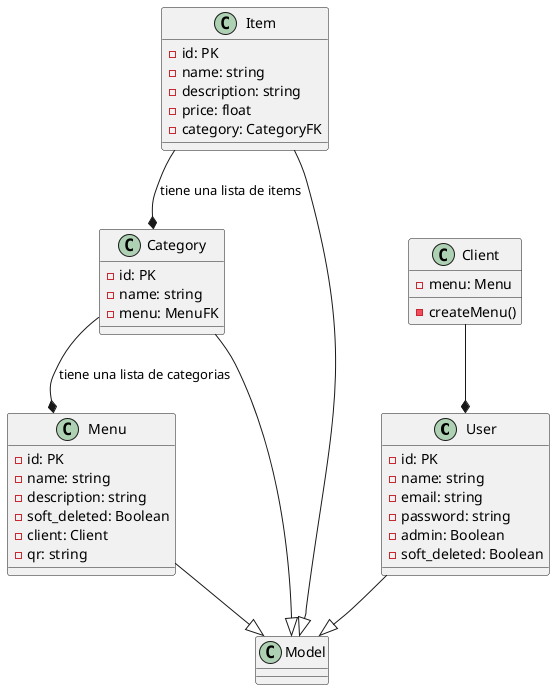 @startuml

class User {
    - id: PK
    - name: string
    - email: string
    - password: string
    - admin: Boolean
    - soft_deleted: Boolean
}

class Client {
    - menu: Menu
    - createMenu()
}

class Menu {
    - id: PK
    - name: string
    - description: string
    - soft_deleted: Boolean
    - client: Client
    - qr: string
}

class Category {
    - id: PK
    - name: string
    - menu: MenuFK
}

class Item {
    - id: PK
    - name: string
    - description: string
    - price: float
    - category: CategoryFK
}

Category --* Menu: tiene una lista de categorias
Item --* Category: tiene una lista de items
Client --* User

Menu --|> Model
User --|> Model
Category --|> Model
Item --|> Model

@enduml
